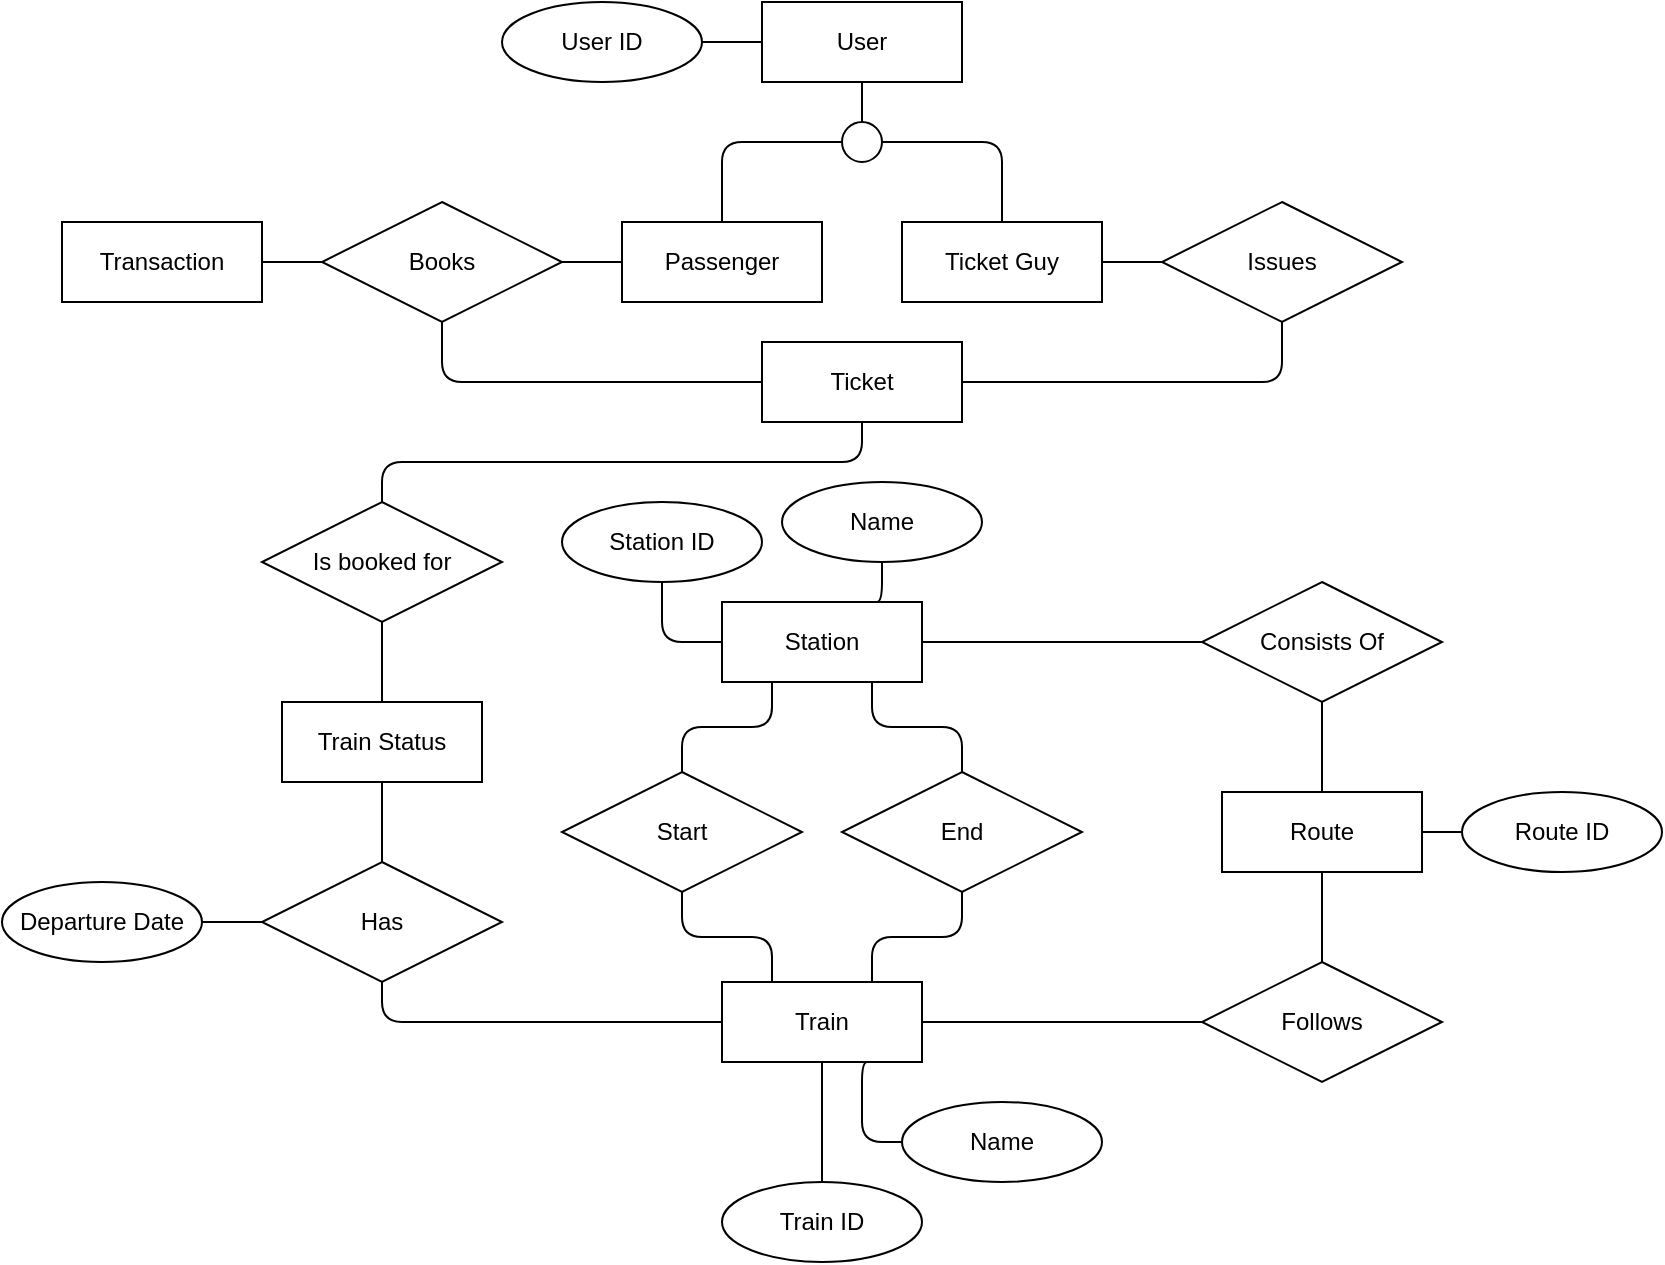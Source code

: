 <mxfile version="13.8.2" type="device"><diagram id="tCrylcZP8Jh2KFqeVeB5" name="ER Diagram"><mxGraphModel dx="1022" dy="403" grid="1" gridSize="10" guides="1" tooltips="1" connect="1" arrows="1" fold="1" page="1" pageScale="1" pageWidth="1100" pageHeight="850" math="0" shadow="0"><root><mxCell id="0"/><mxCell id="1" parent="0"/><mxCell id="6uCQoGolw21C2yazhPT7-59" value="" style="edgeStyle=orthogonalEdgeStyle;orthogonalLoop=1;jettySize=auto;html=1;endArrow=none;endFill=0;" edge="1" parent="1" source="c-U9N3GAzl6htHL9Wwhs-1" target="6uCQoGolw21C2yazhPT7-58"><mxGeometry relative="1" as="geometry"/></mxCell><mxCell id="c-U9N3GAzl6htHL9Wwhs-1" value="User" style="whiteSpace=wrap;html=1;align=center;" parent="1" vertex="1"><mxGeometry x="380" width="100" height="40" as="geometry"/></mxCell><mxCell id="6uCQoGolw21C2yazhPT7-44" value="" style="edgeStyle=orthogonalEdgeStyle;orthogonalLoop=1;jettySize=auto;html=1;endArrow=none;endFill=0;" edge="1" parent="1" source="c-U9N3GAzl6htHL9Wwhs-4" target="6uCQoGolw21C2yazhPT7-13"><mxGeometry relative="1" as="geometry"/></mxCell><mxCell id="c-U9N3GAzl6htHL9Wwhs-4" value="Ticket Guy" style="whiteSpace=wrap;html=1;align=center;" parent="1" vertex="1"><mxGeometry x="450" y="110" width="100" height="40" as="geometry"/></mxCell><mxCell id="c-U9N3GAzl6htHL9Wwhs-5" value="Passenger" style="whiteSpace=wrap;html=1;align=center;" parent="1" vertex="1"><mxGeometry x="310" y="110" width="100" height="40" as="geometry"/></mxCell><mxCell id="6uCQoGolw21C2yazhPT7-29" value="" style="edgeStyle=orthogonalEdgeStyle;orthogonalLoop=1;jettySize=auto;html=1;endArrow=none;endFill=0;" edge="1" parent="1" source="c-U9N3GAzl6htHL9Wwhs-6" target="6uCQoGolw21C2yazhPT7-28"><mxGeometry relative="1" as="geometry"/></mxCell><mxCell id="c-U9N3GAzl6htHL9Wwhs-6" value="Train" style="whiteSpace=wrap;html=1;align=center;" parent="1" vertex="1"><mxGeometry x="360" y="490" width="100" height="40" as="geometry"/></mxCell><mxCell id="6uCQoGolw21C2yazhPT7-26" value="" style="edgeStyle=orthogonalEdgeStyle;orthogonalLoop=1;jettySize=auto;html=1;endArrow=none;endFill=0;" edge="1" parent="1" source="c-U9N3GAzl6htHL9Wwhs-7" target="6uCQoGolw21C2yazhPT7-23"><mxGeometry relative="1" as="geometry"/></mxCell><mxCell id="c-U9N3GAzl6htHL9Wwhs-7" value="Train Status" style="whiteSpace=wrap;html=1;align=center;" parent="1" vertex="1"><mxGeometry x="140" y="350" width="100" height="40" as="geometry"/></mxCell><mxCell id="6uCQoGolw21C2yazhPT7-11" value="" style="edgeStyle=orthogonalEdgeStyle;orthogonalLoop=1;jettySize=auto;html=1;endArrow=none;endFill=0;" edge="1" parent="1" source="c-U9N3GAzl6htHL9Wwhs-8" target="6uCQoGolw21C2yazhPT7-1"><mxGeometry relative="1" as="geometry"/></mxCell><mxCell id="6uCQoGolw21C2yazhPT7-46" style="edgeStyle=orthogonalEdgeStyle;orthogonalLoop=1;jettySize=auto;html=1;exitX=0.5;exitY=1;exitDx=0;exitDy=0;entryX=0.5;entryY=0;entryDx=0;entryDy=0;endArrow=none;endFill=0;" edge="1" parent="1" source="c-U9N3GAzl6htHL9Wwhs-8" target="6uCQoGolw21C2yazhPT7-20"><mxGeometry relative="1" as="geometry"/></mxCell><mxCell id="c-U9N3GAzl6htHL9Wwhs-8" value="Ticket" style="whiteSpace=wrap;html=1;align=center;" parent="1" vertex="1"><mxGeometry x="380" y="170" width="100" height="40" as="geometry"/></mxCell><mxCell id="6uCQoGolw21C2yazhPT7-30" value="" style="edgeStyle=orthogonalEdgeStyle;orthogonalLoop=1;jettySize=auto;html=1;endArrow=none;endFill=0;" edge="1" parent="1" source="c-U9N3GAzl6htHL9Wwhs-9" target="6uCQoGolw21C2yazhPT7-28"><mxGeometry relative="1" as="geometry"/></mxCell><mxCell id="6uCQoGolw21C2yazhPT7-33" value="" style="edgeStyle=orthogonalEdgeStyle;orthogonalLoop=1;jettySize=auto;html=1;endArrow=none;endFill=0;" edge="1" parent="1" source="c-U9N3GAzl6htHL9Wwhs-9" target="6uCQoGolw21C2yazhPT7-31"><mxGeometry relative="1" as="geometry"/></mxCell><mxCell id="6uCQoGolw21C2yazhPT7-61" value="" style="edgeStyle=orthogonalEdgeStyle;orthogonalLoop=1;jettySize=auto;html=1;endArrow=none;endFill=0;" edge="1" parent="1" source="c-U9N3GAzl6htHL9Wwhs-9" target="6uCQoGolw21C2yazhPT7-60"><mxGeometry relative="1" as="geometry"/></mxCell><mxCell id="c-U9N3GAzl6htHL9Wwhs-9" value="Route" style="whiteSpace=wrap;html=1;align=center;" parent="1" vertex="1"><mxGeometry x="610" y="395" width="100" height="40" as="geometry"/></mxCell><mxCell id="6uCQoGolw21C2yazhPT7-40" style="edgeStyle=orthogonalEdgeStyle;orthogonalLoop=1;jettySize=auto;html=1;exitX=0.25;exitY=1;exitDx=0;exitDy=0;entryX=0.5;entryY=0;entryDx=0;entryDy=0;endArrow=none;endFill=0;" edge="1" parent="1" source="c-U9N3GAzl6htHL9Wwhs-10" target="6uCQoGolw21C2yazhPT7-39"><mxGeometry relative="1" as="geometry"/></mxCell><mxCell id="c-U9N3GAzl6htHL9Wwhs-10" value="Station" style="whiteSpace=wrap;html=1;align=center;" parent="1" vertex="1"><mxGeometry x="360" y="300" width="100" height="40" as="geometry"/></mxCell><mxCell id="6uCQoGolw21C2yazhPT7-12" style="edgeStyle=orthogonalEdgeStyle;orthogonalLoop=1;jettySize=auto;html=1;entryX=0;entryY=0.5;entryDx=0;entryDy=0;endArrow=none;endFill=0;" edge="1" parent="1" source="6uCQoGolw21C2yazhPT7-1" target="c-U9N3GAzl6htHL9Wwhs-5"><mxGeometry relative="1" as="geometry"/></mxCell><mxCell id="6uCQoGolw21C2yazhPT7-1" value="Books" style="shape=rhombus;perimeter=rhombusPerimeter;whiteSpace=wrap;html=1;align=center;" vertex="1" parent="1"><mxGeometry x="160" y="100" width="120" height="60" as="geometry"/></mxCell><mxCell id="6uCQoGolw21C2yazhPT7-6" style="edgeStyle=orthogonalEdgeStyle;orthogonalLoop=1;jettySize=auto;html=1;exitX=0.5;exitY=0;exitDx=0;exitDy=0;entryX=0.5;entryY=1;entryDx=0;entryDy=0;endArrow=none;endFill=0;" edge="1" parent="1" source="6uCQoGolw21C2yazhPT7-3" target="c-U9N3GAzl6htHL9Wwhs-1"><mxGeometry relative="1" as="geometry"/></mxCell><mxCell id="6uCQoGolw21C2yazhPT7-7" style="edgeStyle=orthogonalEdgeStyle;orthogonalLoop=1;jettySize=auto;html=1;exitX=0;exitY=0.5;exitDx=0;exitDy=0;entryX=0.5;entryY=0;entryDx=0;entryDy=0;endArrow=none;endFill=0;" edge="1" parent="1" source="6uCQoGolw21C2yazhPT7-3" target="c-U9N3GAzl6htHL9Wwhs-5"><mxGeometry relative="1" as="geometry"/></mxCell><mxCell id="6uCQoGolw21C2yazhPT7-8" style="edgeStyle=orthogonalEdgeStyle;orthogonalLoop=1;jettySize=auto;html=1;exitX=1;exitY=0.5;exitDx=0;exitDy=0;entryX=0.5;entryY=0;entryDx=0;entryDy=0;endArrow=none;endFill=0;" edge="1" parent="1" source="6uCQoGolw21C2yazhPT7-3" target="c-U9N3GAzl6htHL9Wwhs-4"><mxGeometry relative="1" as="geometry"/></mxCell><mxCell id="6uCQoGolw21C2yazhPT7-3" value="" style="ellipse;whiteSpace=wrap;html=1;aspect=fixed;" vertex="1" parent="1"><mxGeometry x="420" y="60" width="20" height="20" as="geometry"/></mxCell><mxCell id="6uCQoGolw21C2yazhPT7-45" style="edgeStyle=orthogonalEdgeStyle;orthogonalLoop=1;jettySize=auto;html=1;exitX=0.5;exitY=1;exitDx=0;exitDy=0;entryX=1;entryY=0.5;entryDx=0;entryDy=0;endArrow=none;endFill=0;" edge="1" parent="1" source="6uCQoGolw21C2yazhPT7-13" target="c-U9N3GAzl6htHL9Wwhs-8"><mxGeometry relative="1" as="geometry"/></mxCell><mxCell id="6uCQoGolw21C2yazhPT7-13" value="Issues" style="shape=rhombus;perimeter=rhombusPerimeter;whiteSpace=wrap;html=1;align=center;" vertex="1" parent="1"><mxGeometry x="580" y="100" width="120" height="60" as="geometry"/></mxCell><mxCell id="6uCQoGolw21C2yazhPT7-37" style="edgeStyle=orthogonalEdgeStyle;orthogonalLoop=1;jettySize=auto;html=1;exitX=0.5;exitY=1;exitDx=0;exitDy=0;entryX=0.5;entryY=0;entryDx=0;entryDy=0;endArrow=none;endFill=0;" edge="1" parent="1" source="6uCQoGolw21C2yazhPT7-20" target="c-U9N3GAzl6htHL9Wwhs-7"><mxGeometry relative="1" as="geometry"/></mxCell><mxCell id="6uCQoGolw21C2yazhPT7-20" value="Is booked for" style="shape=rhombus;perimeter=rhombusPerimeter;whiteSpace=wrap;html=1;align=center;" vertex="1" parent="1"><mxGeometry x="130" y="250" width="120" height="60" as="geometry"/></mxCell><mxCell id="6uCQoGolw21C2yazhPT7-35" style="edgeStyle=orthogonalEdgeStyle;orthogonalLoop=1;jettySize=auto;html=1;exitX=0.5;exitY=1;exitDx=0;exitDy=0;entryX=0;entryY=0.5;entryDx=0;entryDy=0;endArrow=none;endFill=0;" edge="1" parent="1" source="6uCQoGolw21C2yazhPT7-23" target="c-U9N3GAzl6htHL9Wwhs-6"><mxGeometry relative="1" as="geometry"/></mxCell><mxCell id="6uCQoGolw21C2yazhPT7-23" value="Has" style="shape=rhombus;perimeter=rhombusPerimeter;whiteSpace=wrap;html=1;align=center;" vertex="1" parent="1"><mxGeometry x="130" y="430" width="120" height="60" as="geometry"/></mxCell><mxCell id="6uCQoGolw21C2yazhPT7-28" value="Follows" style="shape=rhombus;perimeter=rhombusPerimeter;whiteSpace=wrap;html=1;align=center;" vertex="1" parent="1"><mxGeometry x="600" y="480" width="120" height="60" as="geometry"/></mxCell><mxCell id="6uCQoGolw21C2yazhPT7-32" value="" style="edgeStyle=orthogonalEdgeStyle;orthogonalLoop=1;jettySize=auto;html=1;endArrow=none;endFill=0;" edge="1" parent="1" source="6uCQoGolw21C2yazhPT7-31" target="c-U9N3GAzl6htHL9Wwhs-10"><mxGeometry relative="1" as="geometry"/></mxCell><mxCell id="6uCQoGolw21C2yazhPT7-31" value="Consists Of" style="shape=rhombus;perimeter=rhombusPerimeter;whiteSpace=wrap;html=1;align=center;" vertex="1" parent="1"><mxGeometry x="600" y="290" width="120" height="60" as="geometry"/></mxCell><mxCell id="6uCQoGolw21C2yazhPT7-42" style="edgeStyle=orthogonalEdgeStyle;orthogonalLoop=1;jettySize=auto;html=1;exitX=0.5;exitY=1;exitDx=0;exitDy=0;entryX=0.75;entryY=0;entryDx=0;entryDy=0;endArrow=none;endFill=0;" edge="1" parent="1" source="6uCQoGolw21C2yazhPT7-38" target="c-U9N3GAzl6htHL9Wwhs-6"><mxGeometry relative="1" as="geometry"/></mxCell><mxCell id="6uCQoGolw21C2yazhPT7-43" style="edgeStyle=orthogonalEdgeStyle;orthogonalLoop=1;jettySize=auto;html=1;exitX=0.5;exitY=0;exitDx=0;exitDy=0;entryX=0.75;entryY=1;entryDx=0;entryDy=0;endArrow=none;endFill=0;" edge="1" parent="1" source="6uCQoGolw21C2yazhPT7-38" target="c-U9N3GAzl6htHL9Wwhs-10"><mxGeometry relative="1" as="geometry"/></mxCell><mxCell id="6uCQoGolw21C2yazhPT7-38" value="End" style="shape=rhombus;perimeter=rhombusPerimeter;whiteSpace=wrap;html=1;align=center;" vertex="1" parent="1"><mxGeometry x="420" y="385" width="120" height="60" as="geometry"/></mxCell><mxCell id="6uCQoGolw21C2yazhPT7-41" style="edgeStyle=orthogonalEdgeStyle;orthogonalLoop=1;jettySize=auto;html=1;exitX=0.5;exitY=1;exitDx=0;exitDy=0;entryX=0.25;entryY=0;entryDx=0;entryDy=0;endArrow=none;endFill=0;" edge="1" parent="1" source="6uCQoGolw21C2yazhPT7-39" target="c-U9N3GAzl6htHL9Wwhs-6"><mxGeometry relative="1" as="geometry"/></mxCell><mxCell id="6uCQoGolw21C2yazhPT7-39" value="Start" style="shape=rhombus;perimeter=rhombusPerimeter;whiteSpace=wrap;html=1;align=center;" vertex="1" parent="1"><mxGeometry x="280" y="385" width="120" height="60" as="geometry"/></mxCell><mxCell id="6uCQoGolw21C2yazhPT7-50" value="" style="edgeStyle=orthogonalEdgeStyle;orthogonalLoop=1;jettySize=auto;html=1;endArrow=none;endFill=0;" edge="1" parent="1" source="6uCQoGolw21C2yazhPT7-49" target="6uCQoGolw21C2yazhPT7-23"><mxGeometry relative="1" as="geometry"/></mxCell><mxCell id="6uCQoGolw21C2yazhPT7-49" value="Departure Date" style="ellipse;whiteSpace=wrap;html=1;align=center;" vertex="1" parent="1"><mxGeometry y="440" width="100" height="40" as="geometry"/></mxCell><mxCell id="6uCQoGolw21C2yazhPT7-53" style="edgeStyle=orthogonalEdgeStyle;orthogonalLoop=1;jettySize=auto;html=1;exitX=0.5;exitY=1;exitDx=0;exitDy=0;entryX=0;entryY=0.5;entryDx=0;entryDy=0;endArrow=none;endFill=0;" edge="1" parent="1" source="6uCQoGolw21C2yazhPT7-52" target="c-U9N3GAzl6htHL9Wwhs-10"><mxGeometry relative="1" as="geometry"/></mxCell><mxCell id="6uCQoGolw21C2yazhPT7-52" value="Station ID" style="ellipse;whiteSpace=wrap;html=1;align=center;" vertex="1" parent="1"><mxGeometry x="280" y="250" width="100" height="40" as="geometry"/></mxCell><mxCell id="6uCQoGolw21C2yazhPT7-57" style="edgeStyle=orthogonalEdgeStyle;orthogonalLoop=1;jettySize=auto;html=1;entryX=0.75;entryY=0;entryDx=0;entryDy=0;endArrow=none;endFill=0;" edge="1" parent="1" source="6uCQoGolw21C2yazhPT7-54" target="c-U9N3GAzl6htHL9Wwhs-10"><mxGeometry relative="1" as="geometry"/></mxCell><mxCell id="6uCQoGolw21C2yazhPT7-54" value="Name" style="ellipse;whiteSpace=wrap;html=1;align=center;" vertex="1" parent="1"><mxGeometry x="390" y="240" width="100" height="40" as="geometry"/></mxCell><mxCell id="6uCQoGolw21C2yazhPT7-58" value="User ID" style="ellipse;whiteSpace=wrap;html=1;align=center;" vertex="1" parent="1"><mxGeometry x="250" width="100" height="40" as="geometry"/></mxCell><mxCell id="6uCQoGolw21C2yazhPT7-60" value="Route ID" style="ellipse;whiteSpace=wrap;html=1;align=center;" vertex="1" parent="1"><mxGeometry x="730" y="395" width="100" height="40" as="geometry"/></mxCell><mxCell id="6uCQoGolw21C2yazhPT7-63" value="" style="edgeStyle=orthogonalEdgeStyle;orthogonalLoop=1;jettySize=auto;html=1;endArrow=none;endFill=0;" edge="1" parent="1" source="6uCQoGolw21C2yazhPT7-62" target="c-U9N3GAzl6htHL9Wwhs-6"><mxGeometry relative="1" as="geometry"/></mxCell><mxCell id="6uCQoGolw21C2yazhPT7-62" value="Train ID" style="ellipse;whiteSpace=wrap;html=1;align=center;" vertex="1" parent="1"><mxGeometry x="360" y="590" width="100" height="40" as="geometry"/></mxCell><mxCell id="6uCQoGolw21C2yazhPT7-65" style="edgeStyle=orthogonalEdgeStyle;orthogonalLoop=1;jettySize=auto;html=1;exitX=0;exitY=0.5;exitDx=0;exitDy=0;entryX=0.75;entryY=1;entryDx=0;entryDy=0;endArrow=none;endFill=0;" edge="1" parent="1" source="6uCQoGolw21C2yazhPT7-64" target="c-U9N3GAzl6htHL9Wwhs-6"><mxGeometry relative="1" as="geometry"/></mxCell><mxCell id="6uCQoGolw21C2yazhPT7-64" value="Name" style="ellipse;whiteSpace=wrap;html=1;align=center;" vertex="1" parent="1"><mxGeometry x="450" y="550" width="100" height="40" as="geometry"/></mxCell><mxCell id="6uCQoGolw21C2yazhPT7-67" value="" style="edgeStyle=orthogonalEdgeStyle;orthogonalLoop=1;jettySize=auto;html=1;endArrow=none;endFill=0;" edge="1" parent="1" source="6uCQoGolw21C2yazhPT7-66" target="6uCQoGolw21C2yazhPT7-1"><mxGeometry relative="1" as="geometry"/></mxCell><mxCell id="6uCQoGolw21C2yazhPT7-66" value="Transaction" style="whiteSpace=wrap;html=1;align=center;" vertex="1" parent="1"><mxGeometry x="30" y="110" width="100" height="40" as="geometry"/></mxCell></root></mxGraphModel></diagram></mxfile>